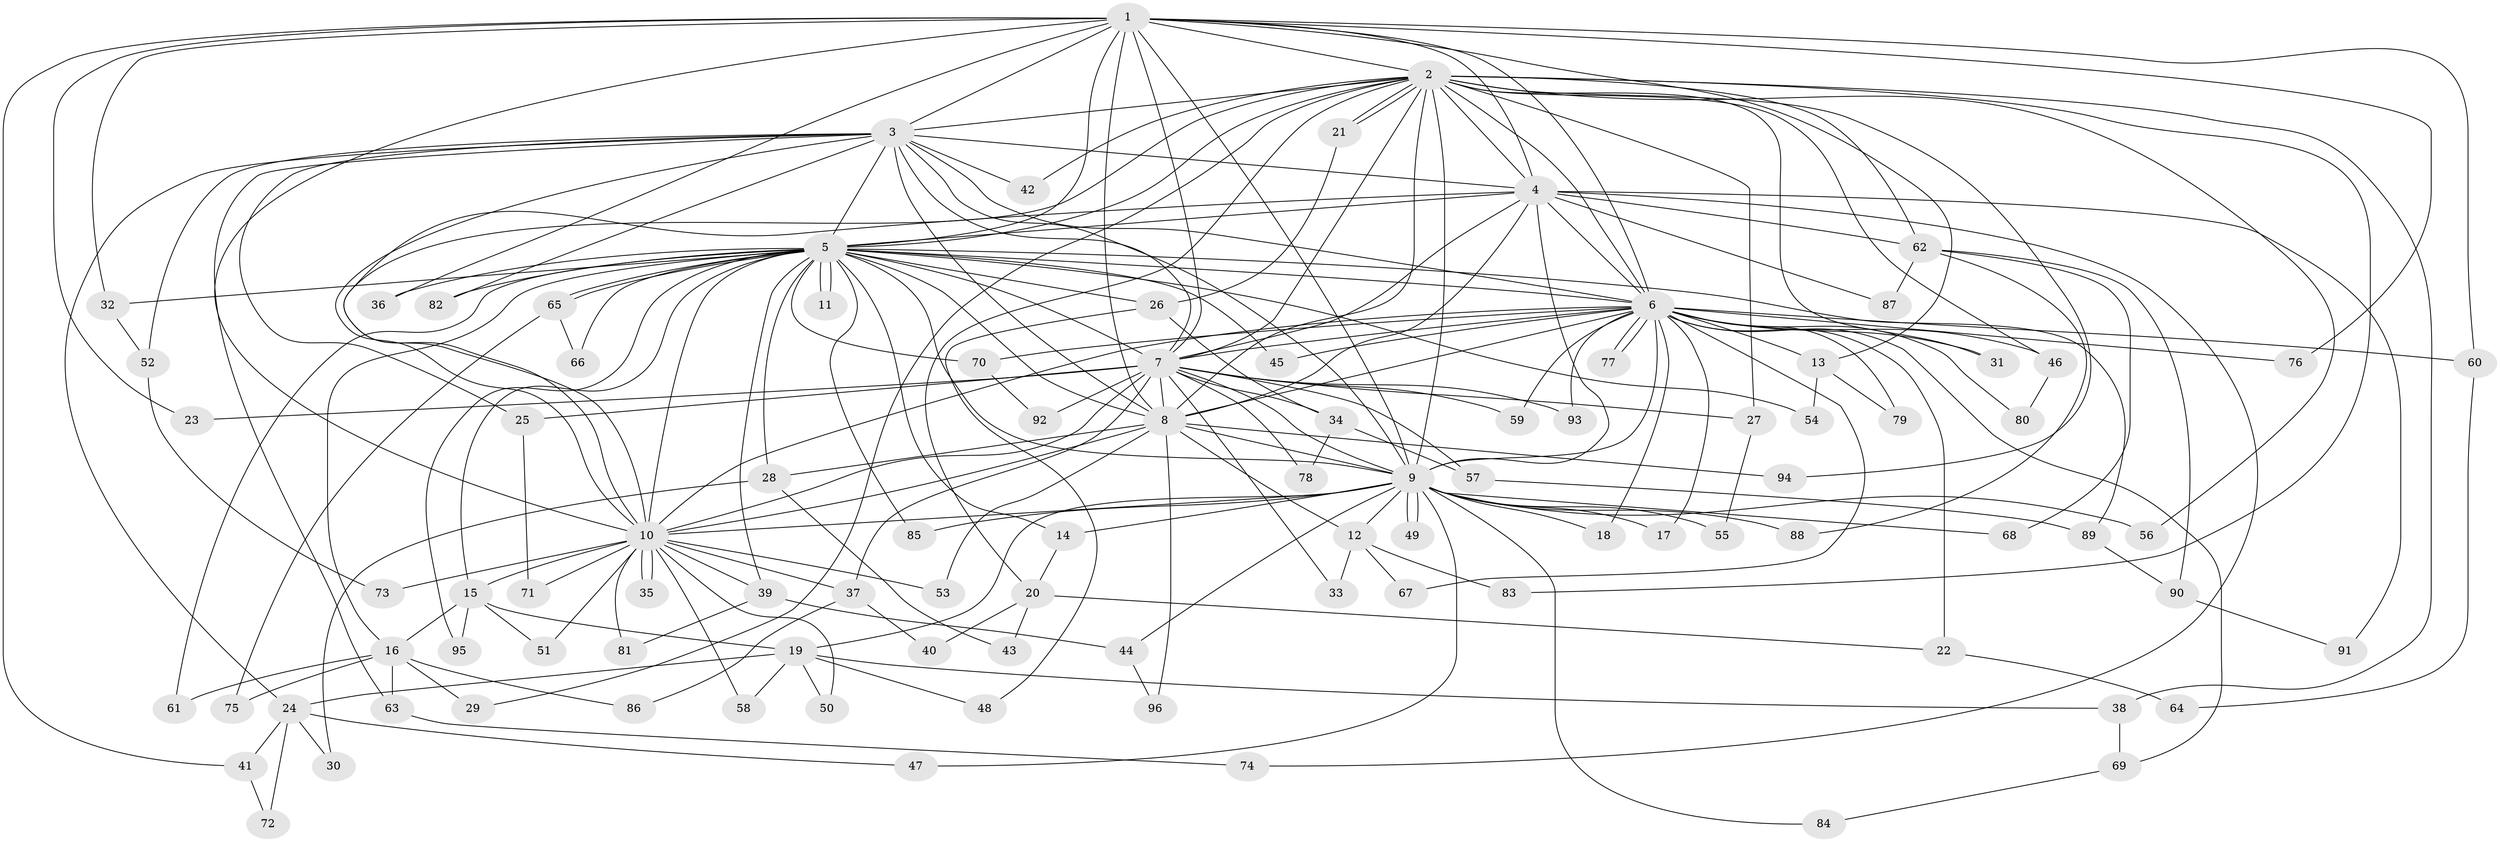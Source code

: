 // Generated by graph-tools (version 1.1) at 2025/34/03/09/25 02:34:48]
// undirected, 96 vertices, 217 edges
graph export_dot {
graph [start="1"]
  node [color=gray90,style=filled];
  1;
  2;
  3;
  4;
  5;
  6;
  7;
  8;
  9;
  10;
  11;
  12;
  13;
  14;
  15;
  16;
  17;
  18;
  19;
  20;
  21;
  22;
  23;
  24;
  25;
  26;
  27;
  28;
  29;
  30;
  31;
  32;
  33;
  34;
  35;
  36;
  37;
  38;
  39;
  40;
  41;
  42;
  43;
  44;
  45;
  46;
  47;
  48;
  49;
  50;
  51;
  52;
  53;
  54;
  55;
  56;
  57;
  58;
  59;
  60;
  61;
  62;
  63;
  64;
  65;
  66;
  67;
  68;
  69;
  70;
  71;
  72;
  73;
  74;
  75;
  76;
  77;
  78;
  79;
  80;
  81;
  82;
  83;
  84;
  85;
  86;
  87;
  88;
  89;
  90;
  91;
  92;
  93;
  94;
  95;
  96;
  1 -- 2;
  1 -- 3;
  1 -- 4;
  1 -- 5;
  1 -- 6;
  1 -- 7;
  1 -- 8;
  1 -- 9;
  1 -- 10;
  1 -- 13;
  1 -- 23;
  1 -- 32;
  1 -- 36;
  1 -- 41;
  1 -- 60;
  1 -- 76;
  2 -- 3;
  2 -- 4;
  2 -- 5;
  2 -- 6;
  2 -- 7;
  2 -- 8;
  2 -- 9;
  2 -- 10;
  2 -- 20;
  2 -- 21;
  2 -- 21;
  2 -- 27;
  2 -- 29;
  2 -- 31;
  2 -- 38;
  2 -- 42;
  2 -- 46;
  2 -- 56;
  2 -- 62;
  2 -- 83;
  2 -- 94;
  3 -- 4;
  3 -- 5;
  3 -- 6;
  3 -- 7;
  3 -- 8;
  3 -- 9;
  3 -- 10;
  3 -- 24;
  3 -- 25;
  3 -- 42;
  3 -- 52;
  3 -- 63;
  3 -- 82;
  4 -- 5;
  4 -- 6;
  4 -- 7;
  4 -- 8;
  4 -- 9;
  4 -- 10;
  4 -- 62;
  4 -- 74;
  4 -- 87;
  4 -- 91;
  5 -- 6;
  5 -- 7;
  5 -- 8;
  5 -- 9;
  5 -- 10;
  5 -- 11;
  5 -- 11;
  5 -- 14;
  5 -- 15;
  5 -- 16;
  5 -- 26;
  5 -- 28;
  5 -- 32;
  5 -- 36;
  5 -- 39;
  5 -- 45;
  5 -- 54;
  5 -- 61;
  5 -- 65;
  5 -- 65;
  5 -- 66;
  5 -- 70;
  5 -- 82;
  5 -- 85;
  5 -- 89;
  5 -- 95;
  6 -- 7;
  6 -- 8;
  6 -- 9;
  6 -- 10;
  6 -- 13;
  6 -- 17;
  6 -- 18;
  6 -- 22;
  6 -- 31;
  6 -- 45;
  6 -- 46;
  6 -- 59;
  6 -- 60;
  6 -- 67;
  6 -- 69;
  6 -- 70;
  6 -- 76;
  6 -- 77;
  6 -- 77;
  6 -- 79;
  6 -- 80;
  6 -- 93;
  7 -- 8;
  7 -- 9;
  7 -- 10;
  7 -- 23;
  7 -- 25;
  7 -- 27;
  7 -- 33;
  7 -- 34;
  7 -- 37;
  7 -- 57;
  7 -- 59;
  7 -- 78;
  7 -- 92;
  7 -- 93;
  8 -- 9;
  8 -- 10;
  8 -- 12;
  8 -- 28;
  8 -- 53;
  8 -- 94;
  8 -- 96;
  9 -- 10;
  9 -- 12;
  9 -- 14;
  9 -- 17;
  9 -- 18;
  9 -- 19;
  9 -- 44;
  9 -- 47;
  9 -- 49;
  9 -- 49;
  9 -- 55;
  9 -- 56;
  9 -- 68;
  9 -- 84;
  9 -- 85;
  9 -- 88;
  10 -- 15;
  10 -- 35;
  10 -- 35;
  10 -- 37;
  10 -- 39;
  10 -- 50;
  10 -- 51;
  10 -- 53;
  10 -- 58;
  10 -- 71;
  10 -- 73;
  10 -- 81;
  12 -- 33;
  12 -- 67;
  12 -- 83;
  13 -- 54;
  13 -- 79;
  14 -- 20;
  15 -- 16;
  15 -- 19;
  15 -- 51;
  15 -- 95;
  16 -- 29;
  16 -- 61;
  16 -- 63;
  16 -- 75;
  16 -- 86;
  19 -- 24;
  19 -- 38;
  19 -- 48;
  19 -- 50;
  19 -- 58;
  20 -- 22;
  20 -- 40;
  20 -- 43;
  21 -- 26;
  22 -- 64;
  24 -- 30;
  24 -- 41;
  24 -- 47;
  24 -- 72;
  25 -- 71;
  26 -- 34;
  26 -- 48;
  27 -- 55;
  28 -- 30;
  28 -- 43;
  32 -- 52;
  34 -- 57;
  34 -- 78;
  37 -- 40;
  37 -- 86;
  38 -- 69;
  39 -- 44;
  39 -- 81;
  41 -- 72;
  44 -- 96;
  46 -- 80;
  52 -- 73;
  57 -- 89;
  60 -- 64;
  62 -- 68;
  62 -- 87;
  62 -- 88;
  62 -- 90;
  63 -- 74;
  65 -- 66;
  65 -- 75;
  69 -- 84;
  70 -- 92;
  89 -- 90;
  90 -- 91;
}
